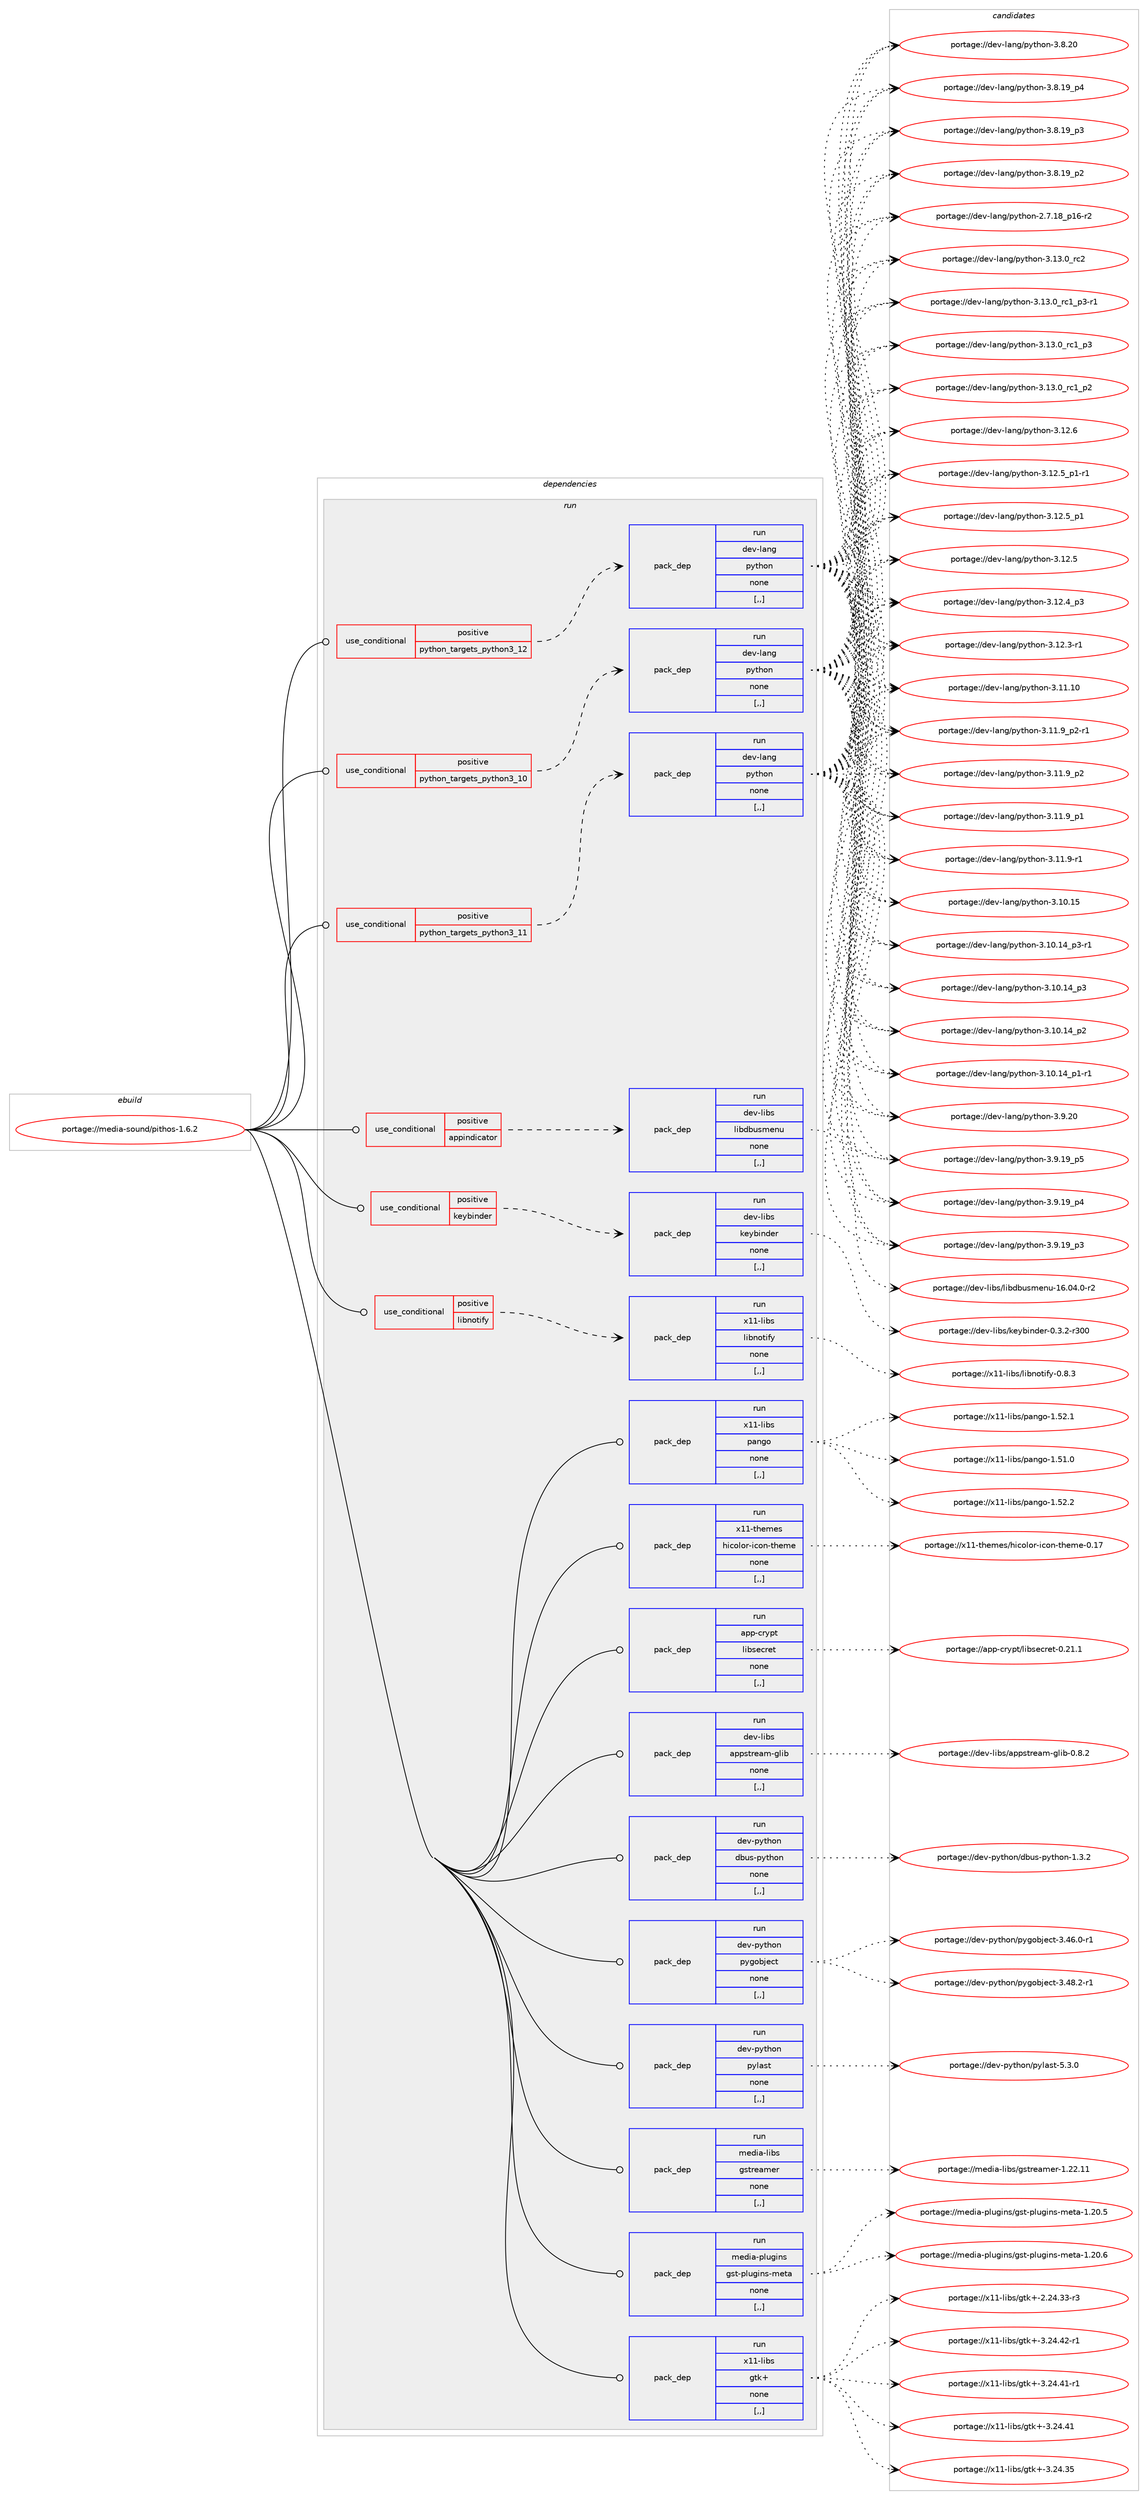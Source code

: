 digraph prolog {

# *************
# Graph options
# *************

newrank=true;
concentrate=true;
compound=true;
graph [rankdir=LR,fontname=Helvetica,fontsize=10,ranksep=1.5];#, ranksep=2.5, nodesep=0.2];
edge  [arrowhead=vee];
node  [fontname=Helvetica,fontsize=10];

# **********
# The ebuild
# **********

subgraph cluster_leftcol {
color=gray;
label=<<i>ebuild</i>>;
id [label="portage://media-sound/pithos-1.6.2", color=red, width=4, href="../media-sound/pithos-1.6.2.svg"];
}

# ****************
# The dependencies
# ****************

subgraph cluster_midcol {
color=gray;
label=<<i>dependencies</i>>;
subgraph cluster_compile {
fillcolor="#eeeeee";
style=filled;
label=<<i>compile</i>>;
}
subgraph cluster_compileandrun {
fillcolor="#eeeeee";
style=filled;
label=<<i>compile and run</i>>;
}
subgraph cluster_run {
fillcolor="#eeeeee";
style=filled;
label=<<i>run</i>>;
subgraph cond214536 {
dependency829650 [label=<<TABLE BORDER="0" CELLBORDER="1" CELLSPACING="0" CELLPADDING="4"><TR><TD ROWSPAN="3" CELLPADDING="10">use_conditional</TD></TR><TR><TD>positive</TD></TR><TR><TD>appindicator</TD></TR></TABLE>>, shape=none, color=red];
subgraph pack608874 {
dependency829651 [label=<<TABLE BORDER="0" CELLBORDER="1" CELLSPACING="0" CELLPADDING="4" WIDTH="220"><TR><TD ROWSPAN="6" CELLPADDING="30">pack_dep</TD></TR><TR><TD WIDTH="110">run</TD></TR><TR><TD>dev-libs</TD></TR><TR><TD>libdbusmenu</TD></TR><TR><TD>none</TD></TR><TR><TD>[,,]</TD></TR></TABLE>>, shape=none, color=blue];
}
dependency829650:e -> dependency829651:w [weight=20,style="dashed",arrowhead="vee"];
}
id:e -> dependency829650:w [weight=20,style="solid",arrowhead="odot"];
subgraph cond214537 {
dependency829652 [label=<<TABLE BORDER="0" CELLBORDER="1" CELLSPACING="0" CELLPADDING="4"><TR><TD ROWSPAN="3" CELLPADDING="10">use_conditional</TD></TR><TR><TD>positive</TD></TR><TR><TD>keybinder</TD></TR></TABLE>>, shape=none, color=red];
subgraph pack608875 {
dependency829653 [label=<<TABLE BORDER="0" CELLBORDER="1" CELLSPACING="0" CELLPADDING="4" WIDTH="220"><TR><TD ROWSPAN="6" CELLPADDING="30">pack_dep</TD></TR><TR><TD WIDTH="110">run</TD></TR><TR><TD>dev-libs</TD></TR><TR><TD>keybinder</TD></TR><TR><TD>none</TD></TR><TR><TD>[,,]</TD></TR></TABLE>>, shape=none, color=blue];
}
dependency829652:e -> dependency829653:w [weight=20,style="dashed",arrowhead="vee"];
}
id:e -> dependency829652:w [weight=20,style="solid",arrowhead="odot"];
subgraph cond214538 {
dependency829654 [label=<<TABLE BORDER="0" CELLBORDER="1" CELLSPACING="0" CELLPADDING="4"><TR><TD ROWSPAN="3" CELLPADDING="10">use_conditional</TD></TR><TR><TD>positive</TD></TR><TR><TD>libnotify</TD></TR></TABLE>>, shape=none, color=red];
subgraph pack608876 {
dependency829655 [label=<<TABLE BORDER="0" CELLBORDER="1" CELLSPACING="0" CELLPADDING="4" WIDTH="220"><TR><TD ROWSPAN="6" CELLPADDING="30">pack_dep</TD></TR><TR><TD WIDTH="110">run</TD></TR><TR><TD>x11-libs</TD></TR><TR><TD>libnotify</TD></TR><TR><TD>none</TD></TR><TR><TD>[,,]</TD></TR></TABLE>>, shape=none, color=blue];
}
dependency829654:e -> dependency829655:w [weight=20,style="dashed",arrowhead="vee"];
}
id:e -> dependency829654:w [weight=20,style="solid",arrowhead="odot"];
subgraph cond214539 {
dependency829656 [label=<<TABLE BORDER="0" CELLBORDER="1" CELLSPACING="0" CELLPADDING="4"><TR><TD ROWSPAN="3" CELLPADDING="10">use_conditional</TD></TR><TR><TD>positive</TD></TR><TR><TD>python_targets_python3_10</TD></TR></TABLE>>, shape=none, color=red];
subgraph pack608877 {
dependency829657 [label=<<TABLE BORDER="0" CELLBORDER="1" CELLSPACING="0" CELLPADDING="4" WIDTH="220"><TR><TD ROWSPAN="6" CELLPADDING="30">pack_dep</TD></TR><TR><TD WIDTH="110">run</TD></TR><TR><TD>dev-lang</TD></TR><TR><TD>python</TD></TR><TR><TD>none</TD></TR><TR><TD>[,,]</TD></TR></TABLE>>, shape=none, color=blue];
}
dependency829656:e -> dependency829657:w [weight=20,style="dashed",arrowhead="vee"];
}
id:e -> dependency829656:w [weight=20,style="solid",arrowhead="odot"];
subgraph cond214540 {
dependency829658 [label=<<TABLE BORDER="0" CELLBORDER="1" CELLSPACING="0" CELLPADDING="4"><TR><TD ROWSPAN="3" CELLPADDING="10">use_conditional</TD></TR><TR><TD>positive</TD></TR><TR><TD>python_targets_python3_11</TD></TR></TABLE>>, shape=none, color=red];
subgraph pack608878 {
dependency829659 [label=<<TABLE BORDER="0" CELLBORDER="1" CELLSPACING="0" CELLPADDING="4" WIDTH="220"><TR><TD ROWSPAN="6" CELLPADDING="30">pack_dep</TD></TR><TR><TD WIDTH="110">run</TD></TR><TR><TD>dev-lang</TD></TR><TR><TD>python</TD></TR><TR><TD>none</TD></TR><TR><TD>[,,]</TD></TR></TABLE>>, shape=none, color=blue];
}
dependency829658:e -> dependency829659:w [weight=20,style="dashed",arrowhead="vee"];
}
id:e -> dependency829658:w [weight=20,style="solid",arrowhead="odot"];
subgraph cond214541 {
dependency829660 [label=<<TABLE BORDER="0" CELLBORDER="1" CELLSPACING="0" CELLPADDING="4"><TR><TD ROWSPAN="3" CELLPADDING="10">use_conditional</TD></TR><TR><TD>positive</TD></TR><TR><TD>python_targets_python3_12</TD></TR></TABLE>>, shape=none, color=red];
subgraph pack608879 {
dependency829661 [label=<<TABLE BORDER="0" CELLBORDER="1" CELLSPACING="0" CELLPADDING="4" WIDTH="220"><TR><TD ROWSPAN="6" CELLPADDING="30">pack_dep</TD></TR><TR><TD WIDTH="110">run</TD></TR><TR><TD>dev-lang</TD></TR><TR><TD>python</TD></TR><TR><TD>none</TD></TR><TR><TD>[,,]</TD></TR></TABLE>>, shape=none, color=blue];
}
dependency829660:e -> dependency829661:w [weight=20,style="dashed",arrowhead="vee"];
}
id:e -> dependency829660:w [weight=20,style="solid",arrowhead="odot"];
subgraph pack608880 {
dependency829662 [label=<<TABLE BORDER="0" CELLBORDER="1" CELLSPACING="0" CELLPADDING="4" WIDTH="220"><TR><TD ROWSPAN="6" CELLPADDING="30">pack_dep</TD></TR><TR><TD WIDTH="110">run</TD></TR><TR><TD>app-crypt</TD></TR><TR><TD>libsecret</TD></TR><TR><TD>none</TD></TR><TR><TD>[,,]</TD></TR></TABLE>>, shape=none, color=blue];
}
id:e -> dependency829662:w [weight=20,style="solid",arrowhead="odot"];
subgraph pack608881 {
dependency829663 [label=<<TABLE BORDER="0" CELLBORDER="1" CELLSPACING="0" CELLPADDING="4" WIDTH="220"><TR><TD ROWSPAN="6" CELLPADDING="30">pack_dep</TD></TR><TR><TD WIDTH="110">run</TD></TR><TR><TD>dev-libs</TD></TR><TR><TD>appstream-glib</TD></TR><TR><TD>none</TD></TR><TR><TD>[,,]</TD></TR></TABLE>>, shape=none, color=blue];
}
id:e -> dependency829663:w [weight=20,style="solid",arrowhead="odot"];
subgraph pack608882 {
dependency829664 [label=<<TABLE BORDER="0" CELLBORDER="1" CELLSPACING="0" CELLPADDING="4" WIDTH="220"><TR><TD ROWSPAN="6" CELLPADDING="30">pack_dep</TD></TR><TR><TD WIDTH="110">run</TD></TR><TR><TD>dev-python</TD></TR><TR><TD>dbus-python</TD></TR><TR><TD>none</TD></TR><TR><TD>[,,]</TD></TR></TABLE>>, shape=none, color=blue];
}
id:e -> dependency829664:w [weight=20,style="solid",arrowhead="odot"];
subgraph pack608883 {
dependency829665 [label=<<TABLE BORDER="0" CELLBORDER="1" CELLSPACING="0" CELLPADDING="4" WIDTH="220"><TR><TD ROWSPAN="6" CELLPADDING="30">pack_dep</TD></TR><TR><TD WIDTH="110">run</TD></TR><TR><TD>dev-python</TD></TR><TR><TD>pygobject</TD></TR><TR><TD>none</TD></TR><TR><TD>[,,]</TD></TR></TABLE>>, shape=none, color=blue];
}
id:e -> dependency829665:w [weight=20,style="solid",arrowhead="odot"];
subgraph pack608884 {
dependency829666 [label=<<TABLE BORDER="0" CELLBORDER="1" CELLSPACING="0" CELLPADDING="4" WIDTH="220"><TR><TD ROWSPAN="6" CELLPADDING="30">pack_dep</TD></TR><TR><TD WIDTH="110">run</TD></TR><TR><TD>dev-python</TD></TR><TR><TD>pylast</TD></TR><TR><TD>none</TD></TR><TR><TD>[,,]</TD></TR></TABLE>>, shape=none, color=blue];
}
id:e -> dependency829666:w [weight=20,style="solid",arrowhead="odot"];
subgraph pack608885 {
dependency829667 [label=<<TABLE BORDER="0" CELLBORDER="1" CELLSPACING="0" CELLPADDING="4" WIDTH="220"><TR><TD ROWSPAN="6" CELLPADDING="30">pack_dep</TD></TR><TR><TD WIDTH="110">run</TD></TR><TR><TD>media-libs</TD></TR><TR><TD>gstreamer</TD></TR><TR><TD>none</TD></TR><TR><TD>[,,]</TD></TR></TABLE>>, shape=none, color=blue];
}
id:e -> dependency829667:w [weight=20,style="solid",arrowhead="odot"];
subgraph pack608886 {
dependency829668 [label=<<TABLE BORDER="0" CELLBORDER="1" CELLSPACING="0" CELLPADDING="4" WIDTH="220"><TR><TD ROWSPAN="6" CELLPADDING="30">pack_dep</TD></TR><TR><TD WIDTH="110">run</TD></TR><TR><TD>media-plugins</TD></TR><TR><TD>gst-plugins-meta</TD></TR><TR><TD>none</TD></TR><TR><TD>[,,]</TD></TR></TABLE>>, shape=none, color=blue];
}
id:e -> dependency829668:w [weight=20,style="solid",arrowhead="odot"];
subgraph pack608887 {
dependency829669 [label=<<TABLE BORDER="0" CELLBORDER="1" CELLSPACING="0" CELLPADDING="4" WIDTH="220"><TR><TD ROWSPAN="6" CELLPADDING="30">pack_dep</TD></TR><TR><TD WIDTH="110">run</TD></TR><TR><TD>x11-libs</TD></TR><TR><TD>gtk+</TD></TR><TR><TD>none</TD></TR><TR><TD>[,,]</TD></TR></TABLE>>, shape=none, color=blue];
}
id:e -> dependency829669:w [weight=20,style="solid",arrowhead="odot"];
subgraph pack608888 {
dependency829670 [label=<<TABLE BORDER="0" CELLBORDER="1" CELLSPACING="0" CELLPADDING="4" WIDTH="220"><TR><TD ROWSPAN="6" CELLPADDING="30">pack_dep</TD></TR><TR><TD WIDTH="110">run</TD></TR><TR><TD>x11-libs</TD></TR><TR><TD>pango</TD></TR><TR><TD>none</TD></TR><TR><TD>[,,]</TD></TR></TABLE>>, shape=none, color=blue];
}
id:e -> dependency829670:w [weight=20,style="solid",arrowhead="odot"];
subgraph pack608889 {
dependency829671 [label=<<TABLE BORDER="0" CELLBORDER="1" CELLSPACING="0" CELLPADDING="4" WIDTH="220"><TR><TD ROWSPAN="6" CELLPADDING="30">pack_dep</TD></TR><TR><TD WIDTH="110">run</TD></TR><TR><TD>x11-themes</TD></TR><TR><TD>hicolor-icon-theme</TD></TR><TR><TD>none</TD></TR><TR><TD>[,,]</TD></TR></TABLE>>, shape=none, color=blue];
}
id:e -> dependency829671:w [weight=20,style="solid",arrowhead="odot"];
}
}

# **************
# The candidates
# **************

subgraph cluster_choices {
rank=same;
color=gray;
label=<<i>candidates</i>>;

subgraph choice608874 {
color=black;
nodesep=1;
choice100101118451081059811547108105981009811711510910111011745495446485246484511450 [label="portage://dev-libs/libdbusmenu-16.04.0-r2", color=red, width=4,href="../dev-libs/libdbusmenu-16.04.0-r2.svg"];
dependency829651:e -> choice100101118451081059811547108105981009811711510910111011745495446485246484511450:w [style=dotted,weight="100"];
}
subgraph choice608875 {
color=black;
nodesep=1;
choice1001011184510810598115471071011219810511010010111445484651465045114514848 [label="portage://dev-libs/keybinder-0.3.2-r300", color=red, width=4,href="../dev-libs/keybinder-0.3.2-r300.svg"];
dependency829653:e -> choice1001011184510810598115471071011219810511010010111445484651465045114514848:w [style=dotted,weight="100"];
}
subgraph choice608876 {
color=black;
nodesep=1;
choice120494945108105981154710810598110111116105102121454846564651 [label="portage://x11-libs/libnotify-0.8.3", color=red, width=4,href="../x11-libs/libnotify-0.8.3.svg"];
dependency829655:e -> choice120494945108105981154710810598110111116105102121454846564651:w [style=dotted,weight="100"];
}
subgraph choice608877 {
color=black;
nodesep=1;
choice10010111845108971101034711212111610411111045514649514648951149950 [label="portage://dev-lang/python-3.13.0_rc2", color=red, width=4,href="../dev-lang/python-3.13.0_rc2.svg"];
choice1001011184510897110103471121211161041111104551464951464895114994995112514511449 [label="portage://dev-lang/python-3.13.0_rc1_p3-r1", color=red, width=4,href="../dev-lang/python-3.13.0_rc1_p3-r1.svg"];
choice100101118451089711010347112121116104111110455146495146489511499499511251 [label="portage://dev-lang/python-3.13.0_rc1_p3", color=red, width=4,href="../dev-lang/python-3.13.0_rc1_p3.svg"];
choice100101118451089711010347112121116104111110455146495146489511499499511250 [label="portage://dev-lang/python-3.13.0_rc1_p2", color=red, width=4,href="../dev-lang/python-3.13.0_rc1_p2.svg"];
choice10010111845108971101034711212111610411111045514649504654 [label="portage://dev-lang/python-3.12.6", color=red, width=4,href="../dev-lang/python-3.12.6.svg"];
choice1001011184510897110103471121211161041111104551464950465395112494511449 [label="portage://dev-lang/python-3.12.5_p1-r1", color=red, width=4,href="../dev-lang/python-3.12.5_p1-r1.svg"];
choice100101118451089711010347112121116104111110455146495046539511249 [label="portage://dev-lang/python-3.12.5_p1", color=red, width=4,href="../dev-lang/python-3.12.5_p1.svg"];
choice10010111845108971101034711212111610411111045514649504653 [label="portage://dev-lang/python-3.12.5", color=red, width=4,href="../dev-lang/python-3.12.5.svg"];
choice100101118451089711010347112121116104111110455146495046529511251 [label="portage://dev-lang/python-3.12.4_p3", color=red, width=4,href="../dev-lang/python-3.12.4_p3.svg"];
choice100101118451089711010347112121116104111110455146495046514511449 [label="portage://dev-lang/python-3.12.3-r1", color=red, width=4,href="../dev-lang/python-3.12.3-r1.svg"];
choice1001011184510897110103471121211161041111104551464949464948 [label="portage://dev-lang/python-3.11.10", color=red, width=4,href="../dev-lang/python-3.11.10.svg"];
choice1001011184510897110103471121211161041111104551464949465795112504511449 [label="portage://dev-lang/python-3.11.9_p2-r1", color=red, width=4,href="../dev-lang/python-3.11.9_p2-r1.svg"];
choice100101118451089711010347112121116104111110455146494946579511250 [label="portage://dev-lang/python-3.11.9_p2", color=red, width=4,href="../dev-lang/python-3.11.9_p2.svg"];
choice100101118451089711010347112121116104111110455146494946579511249 [label="portage://dev-lang/python-3.11.9_p1", color=red, width=4,href="../dev-lang/python-3.11.9_p1.svg"];
choice100101118451089711010347112121116104111110455146494946574511449 [label="portage://dev-lang/python-3.11.9-r1", color=red, width=4,href="../dev-lang/python-3.11.9-r1.svg"];
choice1001011184510897110103471121211161041111104551464948464953 [label="portage://dev-lang/python-3.10.15", color=red, width=4,href="../dev-lang/python-3.10.15.svg"];
choice100101118451089711010347112121116104111110455146494846495295112514511449 [label="portage://dev-lang/python-3.10.14_p3-r1", color=red, width=4,href="../dev-lang/python-3.10.14_p3-r1.svg"];
choice10010111845108971101034711212111610411111045514649484649529511251 [label="portage://dev-lang/python-3.10.14_p3", color=red, width=4,href="../dev-lang/python-3.10.14_p3.svg"];
choice10010111845108971101034711212111610411111045514649484649529511250 [label="portage://dev-lang/python-3.10.14_p2", color=red, width=4,href="../dev-lang/python-3.10.14_p2.svg"];
choice100101118451089711010347112121116104111110455146494846495295112494511449 [label="portage://dev-lang/python-3.10.14_p1-r1", color=red, width=4,href="../dev-lang/python-3.10.14_p1-r1.svg"];
choice10010111845108971101034711212111610411111045514657465048 [label="portage://dev-lang/python-3.9.20", color=red, width=4,href="../dev-lang/python-3.9.20.svg"];
choice100101118451089711010347112121116104111110455146574649579511253 [label="portage://dev-lang/python-3.9.19_p5", color=red, width=4,href="../dev-lang/python-3.9.19_p5.svg"];
choice100101118451089711010347112121116104111110455146574649579511252 [label="portage://dev-lang/python-3.9.19_p4", color=red, width=4,href="../dev-lang/python-3.9.19_p4.svg"];
choice100101118451089711010347112121116104111110455146574649579511251 [label="portage://dev-lang/python-3.9.19_p3", color=red, width=4,href="../dev-lang/python-3.9.19_p3.svg"];
choice10010111845108971101034711212111610411111045514656465048 [label="portage://dev-lang/python-3.8.20", color=red, width=4,href="../dev-lang/python-3.8.20.svg"];
choice100101118451089711010347112121116104111110455146564649579511252 [label="portage://dev-lang/python-3.8.19_p4", color=red, width=4,href="../dev-lang/python-3.8.19_p4.svg"];
choice100101118451089711010347112121116104111110455146564649579511251 [label="portage://dev-lang/python-3.8.19_p3", color=red, width=4,href="../dev-lang/python-3.8.19_p3.svg"];
choice100101118451089711010347112121116104111110455146564649579511250 [label="portage://dev-lang/python-3.8.19_p2", color=red, width=4,href="../dev-lang/python-3.8.19_p2.svg"];
choice100101118451089711010347112121116104111110455046554649569511249544511450 [label="portage://dev-lang/python-2.7.18_p16-r2", color=red, width=4,href="../dev-lang/python-2.7.18_p16-r2.svg"];
dependency829657:e -> choice10010111845108971101034711212111610411111045514649514648951149950:w [style=dotted,weight="100"];
dependency829657:e -> choice1001011184510897110103471121211161041111104551464951464895114994995112514511449:w [style=dotted,weight="100"];
dependency829657:e -> choice100101118451089711010347112121116104111110455146495146489511499499511251:w [style=dotted,weight="100"];
dependency829657:e -> choice100101118451089711010347112121116104111110455146495146489511499499511250:w [style=dotted,weight="100"];
dependency829657:e -> choice10010111845108971101034711212111610411111045514649504654:w [style=dotted,weight="100"];
dependency829657:e -> choice1001011184510897110103471121211161041111104551464950465395112494511449:w [style=dotted,weight="100"];
dependency829657:e -> choice100101118451089711010347112121116104111110455146495046539511249:w [style=dotted,weight="100"];
dependency829657:e -> choice10010111845108971101034711212111610411111045514649504653:w [style=dotted,weight="100"];
dependency829657:e -> choice100101118451089711010347112121116104111110455146495046529511251:w [style=dotted,weight="100"];
dependency829657:e -> choice100101118451089711010347112121116104111110455146495046514511449:w [style=dotted,weight="100"];
dependency829657:e -> choice1001011184510897110103471121211161041111104551464949464948:w [style=dotted,weight="100"];
dependency829657:e -> choice1001011184510897110103471121211161041111104551464949465795112504511449:w [style=dotted,weight="100"];
dependency829657:e -> choice100101118451089711010347112121116104111110455146494946579511250:w [style=dotted,weight="100"];
dependency829657:e -> choice100101118451089711010347112121116104111110455146494946579511249:w [style=dotted,weight="100"];
dependency829657:e -> choice100101118451089711010347112121116104111110455146494946574511449:w [style=dotted,weight="100"];
dependency829657:e -> choice1001011184510897110103471121211161041111104551464948464953:w [style=dotted,weight="100"];
dependency829657:e -> choice100101118451089711010347112121116104111110455146494846495295112514511449:w [style=dotted,weight="100"];
dependency829657:e -> choice10010111845108971101034711212111610411111045514649484649529511251:w [style=dotted,weight="100"];
dependency829657:e -> choice10010111845108971101034711212111610411111045514649484649529511250:w [style=dotted,weight="100"];
dependency829657:e -> choice100101118451089711010347112121116104111110455146494846495295112494511449:w [style=dotted,weight="100"];
dependency829657:e -> choice10010111845108971101034711212111610411111045514657465048:w [style=dotted,weight="100"];
dependency829657:e -> choice100101118451089711010347112121116104111110455146574649579511253:w [style=dotted,weight="100"];
dependency829657:e -> choice100101118451089711010347112121116104111110455146574649579511252:w [style=dotted,weight="100"];
dependency829657:e -> choice100101118451089711010347112121116104111110455146574649579511251:w [style=dotted,weight="100"];
dependency829657:e -> choice10010111845108971101034711212111610411111045514656465048:w [style=dotted,weight="100"];
dependency829657:e -> choice100101118451089711010347112121116104111110455146564649579511252:w [style=dotted,weight="100"];
dependency829657:e -> choice100101118451089711010347112121116104111110455146564649579511251:w [style=dotted,weight="100"];
dependency829657:e -> choice100101118451089711010347112121116104111110455146564649579511250:w [style=dotted,weight="100"];
dependency829657:e -> choice100101118451089711010347112121116104111110455046554649569511249544511450:w [style=dotted,weight="100"];
}
subgraph choice608878 {
color=black;
nodesep=1;
choice10010111845108971101034711212111610411111045514649514648951149950 [label="portage://dev-lang/python-3.13.0_rc2", color=red, width=4,href="../dev-lang/python-3.13.0_rc2.svg"];
choice1001011184510897110103471121211161041111104551464951464895114994995112514511449 [label="portage://dev-lang/python-3.13.0_rc1_p3-r1", color=red, width=4,href="../dev-lang/python-3.13.0_rc1_p3-r1.svg"];
choice100101118451089711010347112121116104111110455146495146489511499499511251 [label="portage://dev-lang/python-3.13.0_rc1_p3", color=red, width=4,href="../dev-lang/python-3.13.0_rc1_p3.svg"];
choice100101118451089711010347112121116104111110455146495146489511499499511250 [label="portage://dev-lang/python-3.13.0_rc1_p2", color=red, width=4,href="../dev-lang/python-3.13.0_rc1_p2.svg"];
choice10010111845108971101034711212111610411111045514649504654 [label="portage://dev-lang/python-3.12.6", color=red, width=4,href="../dev-lang/python-3.12.6.svg"];
choice1001011184510897110103471121211161041111104551464950465395112494511449 [label="portage://dev-lang/python-3.12.5_p1-r1", color=red, width=4,href="../dev-lang/python-3.12.5_p1-r1.svg"];
choice100101118451089711010347112121116104111110455146495046539511249 [label="portage://dev-lang/python-3.12.5_p1", color=red, width=4,href="../dev-lang/python-3.12.5_p1.svg"];
choice10010111845108971101034711212111610411111045514649504653 [label="portage://dev-lang/python-3.12.5", color=red, width=4,href="../dev-lang/python-3.12.5.svg"];
choice100101118451089711010347112121116104111110455146495046529511251 [label="portage://dev-lang/python-3.12.4_p3", color=red, width=4,href="../dev-lang/python-3.12.4_p3.svg"];
choice100101118451089711010347112121116104111110455146495046514511449 [label="portage://dev-lang/python-3.12.3-r1", color=red, width=4,href="../dev-lang/python-3.12.3-r1.svg"];
choice1001011184510897110103471121211161041111104551464949464948 [label="portage://dev-lang/python-3.11.10", color=red, width=4,href="../dev-lang/python-3.11.10.svg"];
choice1001011184510897110103471121211161041111104551464949465795112504511449 [label="portage://dev-lang/python-3.11.9_p2-r1", color=red, width=4,href="../dev-lang/python-3.11.9_p2-r1.svg"];
choice100101118451089711010347112121116104111110455146494946579511250 [label="portage://dev-lang/python-3.11.9_p2", color=red, width=4,href="../dev-lang/python-3.11.9_p2.svg"];
choice100101118451089711010347112121116104111110455146494946579511249 [label="portage://dev-lang/python-3.11.9_p1", color=red, width=4,href="../dev-lang/python-3.11.9_p1.svg"];
choice100101118451089711010347112121116104111110455146494946574511449 [label="portage://dev-lang/python-3.11.9-r1", color=red, width=4,href="../dev-lang/python-3.11.9-r1.svg"];
choice1001011184510897110103471121211161041111104551464948464953 [label="portage://dev-lang/python-3.10.15", color=red, width=4,href="../dev-lang/python-3.10.15.svg"];
choice100101118451089711010347112121116104111110455146494846495295112514511449 [label="portage://dev-lang/python-3.10.14_p3-r1", color=red, width=4,href="../dev-lang/python-3.10.14_p3-r1.svg"];
choice10010111845108971101034711212111610411111045514649484649529511251 [label="portage://dev-lang/python-3.10.14_p3", color=red, width=4,href="../dev-lang/python-3.10.14_p3.svg"];
choice10010111845108971101034711212111610411111045514649484649529511250 [label="portage://dev-lang/python-3.10.14_p2", color=red, width=4,href="../dev-lang/python-3.10.14_p2.svg"];
choice100101118451089711010347112121116104111110455146494846495295112494511449 [label="portage://dev-lang/python-3.10.14_p1-r1", color=red, width=4,href="../dev-lang/python-3.10.14_p1-r1.svg"];
choice10010111845108971101034711212111610411111045514657465048 [label="portage://dev-lang/python-3.9.20", color=red, width=4,href="../dev-lang/python-3.9.20.svg"];
choice100101118451089711010347112121116104111110455146574649579511253 [label="portage://dev-lang/python-3.9.19_p5", color=red, width=4,href="../dev-lang/python-3.9.19_p5.svg"];
choice100101118451089711010347112121116104111110455146574649579511252 [label="portage://dev-lang/python-3.9.19_p4", color=red, width=4,href="../dev-lang/python-3.9.19_p4.svg"];
choice100101118451089711010347112121116104111110455146574649579511251 [label="portage://dev-lang/python-3.9.19_p3", color=red, width=4,href="../dev-lang/python-3.9.19_p3.svg"];
choice10010111845108971101034711212111610411111045514656465048 [label="portage://dev-lang/python-3.8.20", color=red, width=4,href="../dev-lang/python-3.8.20.svg"];
choice100101118451089711010347112121116104111110455146564649579511252 [label="portage://dev-lang/python-3.8.19_p4", color=red, width=4,href="../dev-lang/python-3.8.19_p4.svg"];
choice100101118451089711010347112121116104111110455146564649579511251 [label="portage://dev-lang/python-3.8.19_p3", color=red, width=4,href="../dev-lang/python-3.8.19_p3.svg"];
choice100101118451089711010347112121116104111110455146564649579511250 [label="portage://dev-lang/python-3.8.19_p2", color=red, width=4,href="../dev-lang/python-3.8.19_p2.svg"];
choice100101118451089711010347112121116104111110455046554649569511249544511450 [label="portage://dev-lang/python-2.7.18_p16-r2", color=red, width=4,href="../dev-lang/python-2.7.18_p16-r2.svg"];
dependency829659:e -> choice10010111845108971101034711212111610411111045514649514648951149950:w [style=dotted,weight="100"];
dependency829659:e -> choice1001011184510897110103471121211161041111104551464951464895114994995112514511449:w [style=dotted,weight="100"];
dependency829659:e -> choice100101118451089711010347112121116104111110455146495146489511499499511251:w [style=dotted,weight="100"];
dependency829659:e -> choice100101118451089711010347112121116104111110455146495146489511499499511250:w [style=dotted,weight="100"];
dependency829659:e -> choice10010111845108971101034711212111610411111045514649504654:w [style=dotted,weight="100"];
dependency829659:e -> choice1001011184510897110103471121211161041111104551464950465395112494511449:w [style=dotted,weight="100"];
dependency829659:e -> choice100101118451089711010347112121116104111110455146495046539511249:w [style=dotted,weight="100"];
dependency829659:e -> choice10010111845108971101034711212111610411111045514649504653:w [style=dotted,weight="100"];
dependency829659:e -> choice100101118451089711010347112121116104111110455146495046529511251:w [style=dotted,weight="100"];
dependency829659:e -> choice100101118451089711010347112121116104111110455146495046514511449:w [style=dotted,weight="100"];
dependency829659:e -> choice1001011184510897110103471121211161041111104551464949464948:w [style=dotted,weight="100"];
dependency829659:e -> choice1001011184510897110103471121211161041111104551464949465795112504511449:w [style=dotted,weight="100"];
dependency829659:e -> choice100101118451089711010347112121116104111110455146494946579511250:w [style=dotted,weight="100"];
dependency829659:e -> choice100101118451089711010347112121116104111110455146494946579511249:w [style=dotted,weight="100"];
dependency829659:e -> choice100101118451089711010347112121116104111110455146494946574511449:w [style=dotted,weight="100"];
dependency829659:e -> choice1001011184510897110103471121211161041111104551464948464953:w [style=dotted,weight="100"];
dependency829659:e -> choice100101118451089711010347112121116104111110455146494846495295112514511449:w [style=dotted,weight="100"];
dependency829659:e -> choice10010111845108971101034711212111610411111045514649484649529511251:w [style=dotted,weight="100"];
dependency829659:e -> choice10010111845108971101034711212111610411111045514649484649529511250:w [style=dotted,weight="100"];
dependency829659:e -> choice100101118451089711010347112121116104111110455146494846495295112494511449:w [style=dotted,weight="100"];
dependency829659:e -> choice10010111845108971101034711212111610411111045514657465048:w [style=dotted,weight="100"];
dependency829659:e -> choice100101118451089711010347112121116104111110455146574649579511253:w [style=dotted,weight="100"];
dependency829659:e -> choice100101118451089711010347112121116104111110455146574649579511252:w [style=dotted,weight="100"];
dependency829659:e -> choice100101118451089711010347112121116104111110455146574649579511251:w [style=dotted,weight="100"];
dependency829659:e -> choice10010111845108971101034711212111610411111045514656465048:w [style=dotted,weight="100"];
dependency829659:e -> choice100101118451089711010347112121116104111110455146564649579511252:w [style=dotted,weight="100"];
dependency829659:e -> choice100101118451089711010347112121116104111110455146564649579511251:w [style=dotted,weight="100"];
dependency829659:e -> choice100101118451089711010347112121116104111110455146564649579511250:w [style=dotted,weight="100"];
dependency829659:e -> choice100101118451089711010347112121116104111110455046554649569511249544511450:w [style=dotted,weight="100"];
}
subgraph choice608879 {
color=black;
nodesep=1;
choice10010111845108971101034711212111610411111045514649514648951149950 [label="portage://dev-lang/python-3.13.0_rc2", color=red, width=4,href="../dev-lang/python-3.13.0_rc2.svg"];
choice1001011184510897110103471121211161041111104551464951464895114994995112514511449 [label="portage://dev-lang/python-3.13.0_rc1_p3-r1", color=red, width=4,href="../dev-lang/python-3.13.0_rc1_p3-r1.svg"];
choice100101118451089711010347112121116104111110455146495146489511499499511251 [label="portage://dev-lang/python-3.13.0_rc1_p3", color=red, width=4,href="../dev-lang/python-3.13.0_rc1_p3.svg"];
choice100101118451089711010347112121116104111110455146495146489511499499511250 [label="portage://dev-lang/python-3.13.0_rc1_p2", color=red, width=4,href="../dev-lang/python-3.13.0_rc1_p2.svg"];
choice10010111845108971101034711212111610411111045514649504654 [label="portage://dev-lang/python-3.12.6", color=red, width=4,href="../dev-lang/python-3.12.6.svg"];
choice1001011184510897110103471121211161041111104551464950465395112494511449 [label="portage://dev-lang/python-3.12.5_p1-r1", color=red, width=4,href="../dev-lang/python-3.12.5_p1-r1.svg"];
choice100101118451089711010347112121116104111110455146495046539511249 [label="portage://dev-lang/python-3.12.5_p1", color=red, width=4,href="../dev-lang/python-3.12.5_p1.svg"];
choice10010111845108971101034711212111610411111045514649504653 [label="portage://dev-lang/python-3.12.5", color=red, width=4,href="../dev-lang/python-3.12.5.svg"];
choice100101118451089711010347112121116104111110455146495046529511251 [label="portage://dev-lang/python-3.12.4_p3", color=red, width=4,href="../dev-lang/python-3.12.4_p3.svg"];
choice100101118451089711010347112121116104111110455146495046514511449 [label="portage://dev-lang/python-3.12.3-r1", color=red, width=4,href="../dev-lang/python-3.12.3-r1.svg"];
choice1001011184510897110103471121211161041111104551464949464948 [label="portage://dev-lang/python-3.11.10", color=red, width=4,href="../dev-lang/python-3.11.10.svg"];
choice1001011184510897110103471121211161041111104551464949465795112504511449 [label="portage://dev-lang/python-3.11.9_p2-r1", color=red, width=4,href="../dev-lang/python-3.11.9_p2-r1.svg"];
choice100101118451089711010347112121116104111110455146494946579511250 [label="portage://dev-lang/python-3.11.9_p2", color=red, width=4,href="../dev-lang/python-3.11.9_p2.svg"];
choice100101118451089711010347112121116104111110455146494946579511249 [label="portage://dev-lang/python-3.11.9_p1", color=red, width=4,href="../dev-lang/python-3.11.9_p1.svg"];
choice100101118451089711010347112121116104111110455146494946574511449 [label="portage://dev-lang/python-3.11.9-r1", color=red, width=4,href="../dev-lang/python-3.11.9-r1.svg"];
choice1001011184510897110103471121211161041111104551464948464953 [label="portage://dev-lang/python-3.10.15", color=red, width=4,href="../dev-lang/python-3.10.15.svg"];
choice100101118451089711010347112121116104111110455146494846495295112514511449 [label="portage://dev-lang/python-3.10.14_p3-r1", color=red, width=4,href="../dev-lang/python-3.10.14_p3-r1.svg"];
choice10010111845108971101034711212111610411111045514649484649529511251 [label="portage://dev-lang/python-3.10.14_p3", color=red, width=4,href="../dev-lang/python-3.10.14_p3.svg"];
choice10010111845108971101034711212111610411111045514649484649529511250 [label="portage://dev-lang/python-3.10.14_p2", color=red, width=4,href="../dev-lang/python-3.10.14_p2.svg"];
choice100101118451089711010347112121116104111110455146494846495295112494511449 [label="portage://dev-lang/python-3.10.14_p1-r1", color=red, width=4,href="../dev-lang/python-3.10.14_p1-r1.svg"];
choice10010111845108971101034711212111610411111045514657465048 [label="portage://dev-lang/python-3.9.20", color=red, width=4,href="../dev-lang/python-3.9.20.svg"];
choice100101118451089711010347112121116104111110455146574649579511253 [label="portage://dev-lang/python-3.9.19_p5", color=red, width=4,href="../dev-lang/python-3.9.19_p5.svg"];
choice100101118451089711010347112121116104111110455146574649579511252 [label="portage://dev-lang/python-3.9.19_p4", color=red, width=4,href="../dev-lang/python-3.9.19_p4.svg"];
choice100101118451089711010347112121116104111110455146574649579511251 [label="portage://dev-lang/python-3.9.19_p3", color=red, width=4,href="../dev-lang/python-3.9.19_p3.svg"];
choice10010111845108971101034711212111610411111045514656465048 [label="portage://dev-lang/python-3.8.20", color=red, width=4,href="../dev-lang/python-3.8.20.svg"];
choice100101118451089711010347112121116104111110455146564649579511252 [label="portage://dev-lang/python-3.8.19_p4", color=red, width=4,href="../dev-lang/python-3.8.19_p4.svg"];
choice100101118451089711010347112121116104111110455146564649579511251 [label="portage://dev-lang/python-3.8.19_p3", color=red, width=4,href="../dev-lang/python-3.8.19_p3.svg"];
choice100101118451089711010347112121116104111110455146564649579511250 [label="portage://dev-lang/python-3.8.19_p2", color=red, width=4,href="../dev-lang/python-3.8.19_p2.svg"];
choice100101118451089711010347112121116104111110455046554649569511249544511450 [label="portage://dev-lang/python-2.7.18_p16-r2", color=red, width=4,href="../dev-lang/python-2.7.18_p16-r2.svg"];
dependency829661:e -> choice10010111845108971101034711212111610411111045514649514648951149950:w [style=dotted,weight="100"];
dependency829661:e -> choice1001011184510897110103471121211161041111104551464951464895114994995112514511449:w [style=dotted,weight="100"];
dependency829661:e -> choice100101118451089711010347112121116104111110455146495146489511499499511251:w [style=dotted,weight="100"];
dependency829661:e -> choice100101118451089711010347112121116104111110455146495146489511499499511250:w [style=dotted,weight="100"];
dependency829661:e -> choice10010111845108971101034711212111610411111045514649504654:w [style=dotted,weight="100"];
dependency829661:e -> choice1001011184510897110103471121211161041111104551464950465395112494511449:w [style=dotted,weight="100"];
dependency829661:e -> choice100101118451089711010347112121116104111110455146495046539511249:w [style=dotted,weight="100"];
dependency829661:e -> choice10010111845108971101034711212111610411111045514649504653:w [style=dotted,weight="100"];
dependency829661:e -> choice100101118451089711010347112121116104111110455146495046529511251:w [style=dotted,weight="100"];
dependency829661:e -> choice100101118451089711010347112121116104111110455146495046514511449:w [style=dotted,weight="100"];
dependency829661:e -> choice1001011184510897110103471121211161041111104551464949464948:w [style=dotted,weight="100"];
dependency829661:e -> choice1001011184510897110103471121211161041111104551464949465795112504511449:w [style=dotted,weight="100"];
dependency829661:e -> choice100101118451089711010347112121116104111110455146494946579511250:w [style=dotted,weight="100"];
dependency829661:e -> choice100101118451089711010347112121116104111110455146494946579511249:w [style=dotted,weight="100"];
dependency829661:e -> choice100101118451089711010347112121116104111110455146494946574511449:w [style=dotted,weight="100"];
dependency829661:e -> choice1001011184510897110103471121211161041111104551464948464953:w [style=dotted,weight="100"];
dependency829661:e -> choice100101118451089711010347112121116104111110455146494846495295112514511449:w [style=dotted,weight="100"];
dependency829661:e -> choice10010111845108971101034711212111610411111045514649484649529511251:w [style=dotted,weight="100"];
dependency829661:e -> choice10010111845108971101034711212111610411111045514649484649529511250:w [style=dotted,weight="100"];
dependency829661:e -> choice100101118451089711010347112121116104111110455146494846495295112494511449:w [style=dotted,weight="100"];
dependency829661:e -> choice10010111845108971101034711212111610411111045514657465048:w [style=dotted,weight="100"];
dependency829661:e -> choice100101118451089711010347112121116104111110455146574649579511253:w [style=dotted,weight="100"];
dependency829661:e -> choice100101118451089711010347112121116104111110455146574649579511252:w [style=dotted,weight="100"];
dependency829661:e -> choice100101118451089711010347112121116104111110455146574649579511251:w [style=dotted,weight="100"];
dependency829661:e -> choice10010111845108971101034711212111610411111045514656465048:w [style=dotted,weight="100"];
dependency829661:e -> choice100101118451089711010347112121116104111110455146564649579511252:w [style=dotted,weight="100"];
dependency829661:e -> choice100101118451089711010347112121116104111110455146564649579511251:w [style=dotted,weight="100"];
dependency829661:e -> choice100101118451089711010347112121116104111110455146564649579511250:w [style=dotted,weight="100"];
dependency829661:e -> choice100101118451089711010347112121116104111110455046554649569511249544511450:w [style=dotted,weight="100"];
}
subgraph choice608880 {
color=black;
nodesep=1;
choice97112112459911412111211647108105981151019911410111645484650494649 [label="portage://app-crypt/libsecret-0.21.1", color=red, width=4,href="../app-crypt/libsecret-0.21.1.svg"];
dependency829662:e -> choice97112112459911412111211647108105981151019911410111645484650494649:w [style=dotted,weight="100"];
}
subgraph choice608881 {
color=black;
nodesep=1;
choice10010111845108105981154797112112115116114101971094510310810598454846564650 [label="portage://dev-libs/appstream-glib-0.8.2", color=red, width=4,href="../dev-libs/appstream-glib-0.8.2.svg"];
dependency829663:e -> choice10010111845108105981154797112112115116114101971094510310810598454846564650:w [style=dotted,weight="100"];
}
subgraph choice608882 {
color=black;
nodesep=1;
choice10010111845112121116104111110471009811711545112121116104111110454946514650 [label="portage://dev-python/dbus-python-1.3.2", color=red, width=4,href="../dev-python/dbus-python-1.3.2.svg"];
dependency829664:e -> choice10010111845112121116104111110471009811711545112121116104111110454946514650:w [style=dotted,weight="100"];
}
subgraph choice608883 {
color=black;
nodesep=1;
choice10010111845112121116104111110471121211031119810610199116455146525646504511449 [label="portage://dev-python/pygobject-3.48.2-r1", color=red, width=4,href="../dev-python/pygobject-3.48.2-r1.svg"];
choice10010111845112121116104111110471121211031119810610199116455146525446484511449 [label="portage://dev-python/pygobject-3.46.0-r1", color=red, width=4,href="../dev-python/pygobject-3.46.0-r1.svg"];
dependency829665:e -> choice10010111845112121116104111110471121211031119810610199116455146525646504511449:w [style=dotted,weight="100"];
dependency829665:e -> choice10010111845112121116104111110471121211031119810610199116455146525446484511449:w [style=dotted,weight="100"];
}
subgraph choice608884 {
color=black;
nodesep=1;
choice100101118451121211161041111104711212110897115116455346514648 [label="portage://dev-python/pylast-5.3.0", color=red, width=4,href="../dev-python/pylast-5.3.0.svg"];
dependency829666:e -> choice100101118451121211161041111104711212110897115116455346514648:w [style=dotted,weight="100"];
}
subgraph choice608885 {
color=black;
nodesep=1;
choice10910110010597451081059811547103115116114101971091011144549465050464949 [label="portage://media-libs/gstreamer-1.22.11", color=red, width=4,href="../media-libs/gstreamer-1.22.11.svg"];
dependency829667:e -> choice10910110010597451081059811547103115116114101971091011144549465050464949:w [style=dotted,weight="100"];
}
subgraph choice608886 {
color=black;
nodesep=1;
choice10910110010597451121081171031051101154710311511645112108117103105110115451091011169745494650484654 [label="portage://media-plugins/gst-plugins-meta-1.20.6", color=red, width=4,href="../media-plugins/gst-plugins-meta-1.20.6.svg"];
choice10910110010597451121081171031051101154710311511645112108117103105110115451091011169745494650484653 [label="portage://media-plugins/gst-plugins-meta-1.20.5", color=red, width=4,href="../media-plugins/gst-plugins-meta-1.20.5.svg"];
dependency829668:e -> choice10910110010597451121081171031051101154710311511645112108117103105110115451091011169745494650484654:w [style=dotted,weight="100"];
dependency829668:e -> choice10910110010597451121081171031051101154710311511645112108117103105110115451091011169745494650484653:w [style=dotted,weight="100"];
}
subgraph choice608887 {
color=black;
nodesep=1;
choice12049494510810598115471031161074345514650524652504511449 [label="portage://x11-libs/gtk+-3.24.42-r1", color=red, width=4,href="../x11-libs/gtk+-3.24.42-r1.svg"];
choice12049494510810598115471031161074345514650524652494511449 [label="portage://x11-libs/gtk+-3.24.41-r1", color=red, width=4,href="../x11-libs/gtk+-3.24.41-r1.svg"];
choice1204949451081059811547103116107434551465052465249 [label="portage://x11-libs/gtk+-3.24.41", color=red, width=4,href="../x11-libs/gtk+-3.24.41.svg"];
choice1204949451081059811547103116107434551465052465153 [label="portage://x11-libs/gtk+-3.24.35", color=red, width=4,href="../x11-libs/gtk+-3.24.35.svg"];
choice12049494510810598115471031161074345504650524651514511451 [label="portage://x11-libs/gtk+-2.24.33-r3", color=red, width=4,href="../x11-libs/gtk+-2.24.33-r3.svg"];
dependency829669:e -> choice12049494510810598115471031161074345514650524652504511449:w [style=dotted,weight="100"];
dependency829669:e -> choice12049494510810598115471031161074345514650524652494511449:w [style=dotted,weight="100"];
dependency829669:e -> choice1204949451081059811547103116107434551465052465249:w [style=dotted,weight="100"];
dependency829669:e -> choice1204949451081059811547103116107434551465052465153:w [style=dotted,weight="100"];
dependency829669:e -> choice12049494510810598115471031161074345504650524651514511451:w [style=dotted,weight="100"];
}
subgraph choice608888 {
color=black;
nodesep=1;
choice12049494510810598115471129711010311145494653504650 [label="portage://x11-libs/pango-1.52.2", color=red, width=4,href="../x11-libs/pango-1.52.2.svg"];
choice12049494510810598115471129711010311145494653504649 [label="portage://x11-libs/pango-1.52.1", color=red, width=4,href="../x11-libs/pango-1.52.1.svg"];
choice12049494510810598115471129711010311145494653494648 [label="portage://x11-libs/pango-1.51.0", color=red, width=4,href="../x11-libs/pango-1.51.0.svg"];
dependency829670:e -> choice12049494510810598115471129711010311145494653504650:w [style=dotted,weight="100"];
dependency829670:e -> choice12049494510810598115471129711010311145494653504649:w [style=dotted,weight="100"];
dependency829670:e -> choice12049494510810598115471129711010311145494653494648:w [style=dotted,weight="100"];
}
subgraph choice608889 {
color=black;
nodesep=1;
choice12049494511610410110910111547104105991111081111144510599111110451161041011091014548464955 [label="portage://x11-themes/hicolor-icon-theme-0.17", color=red, width=4,href="../x11-themes/hicolor-icon-theme-0.17.svg"];
dependency829671:e -> choice12049494511610410110910111547104105991111081111144510599111110451161041011091014548464955:w [style=dotted,weight="100"];
}
}

}
